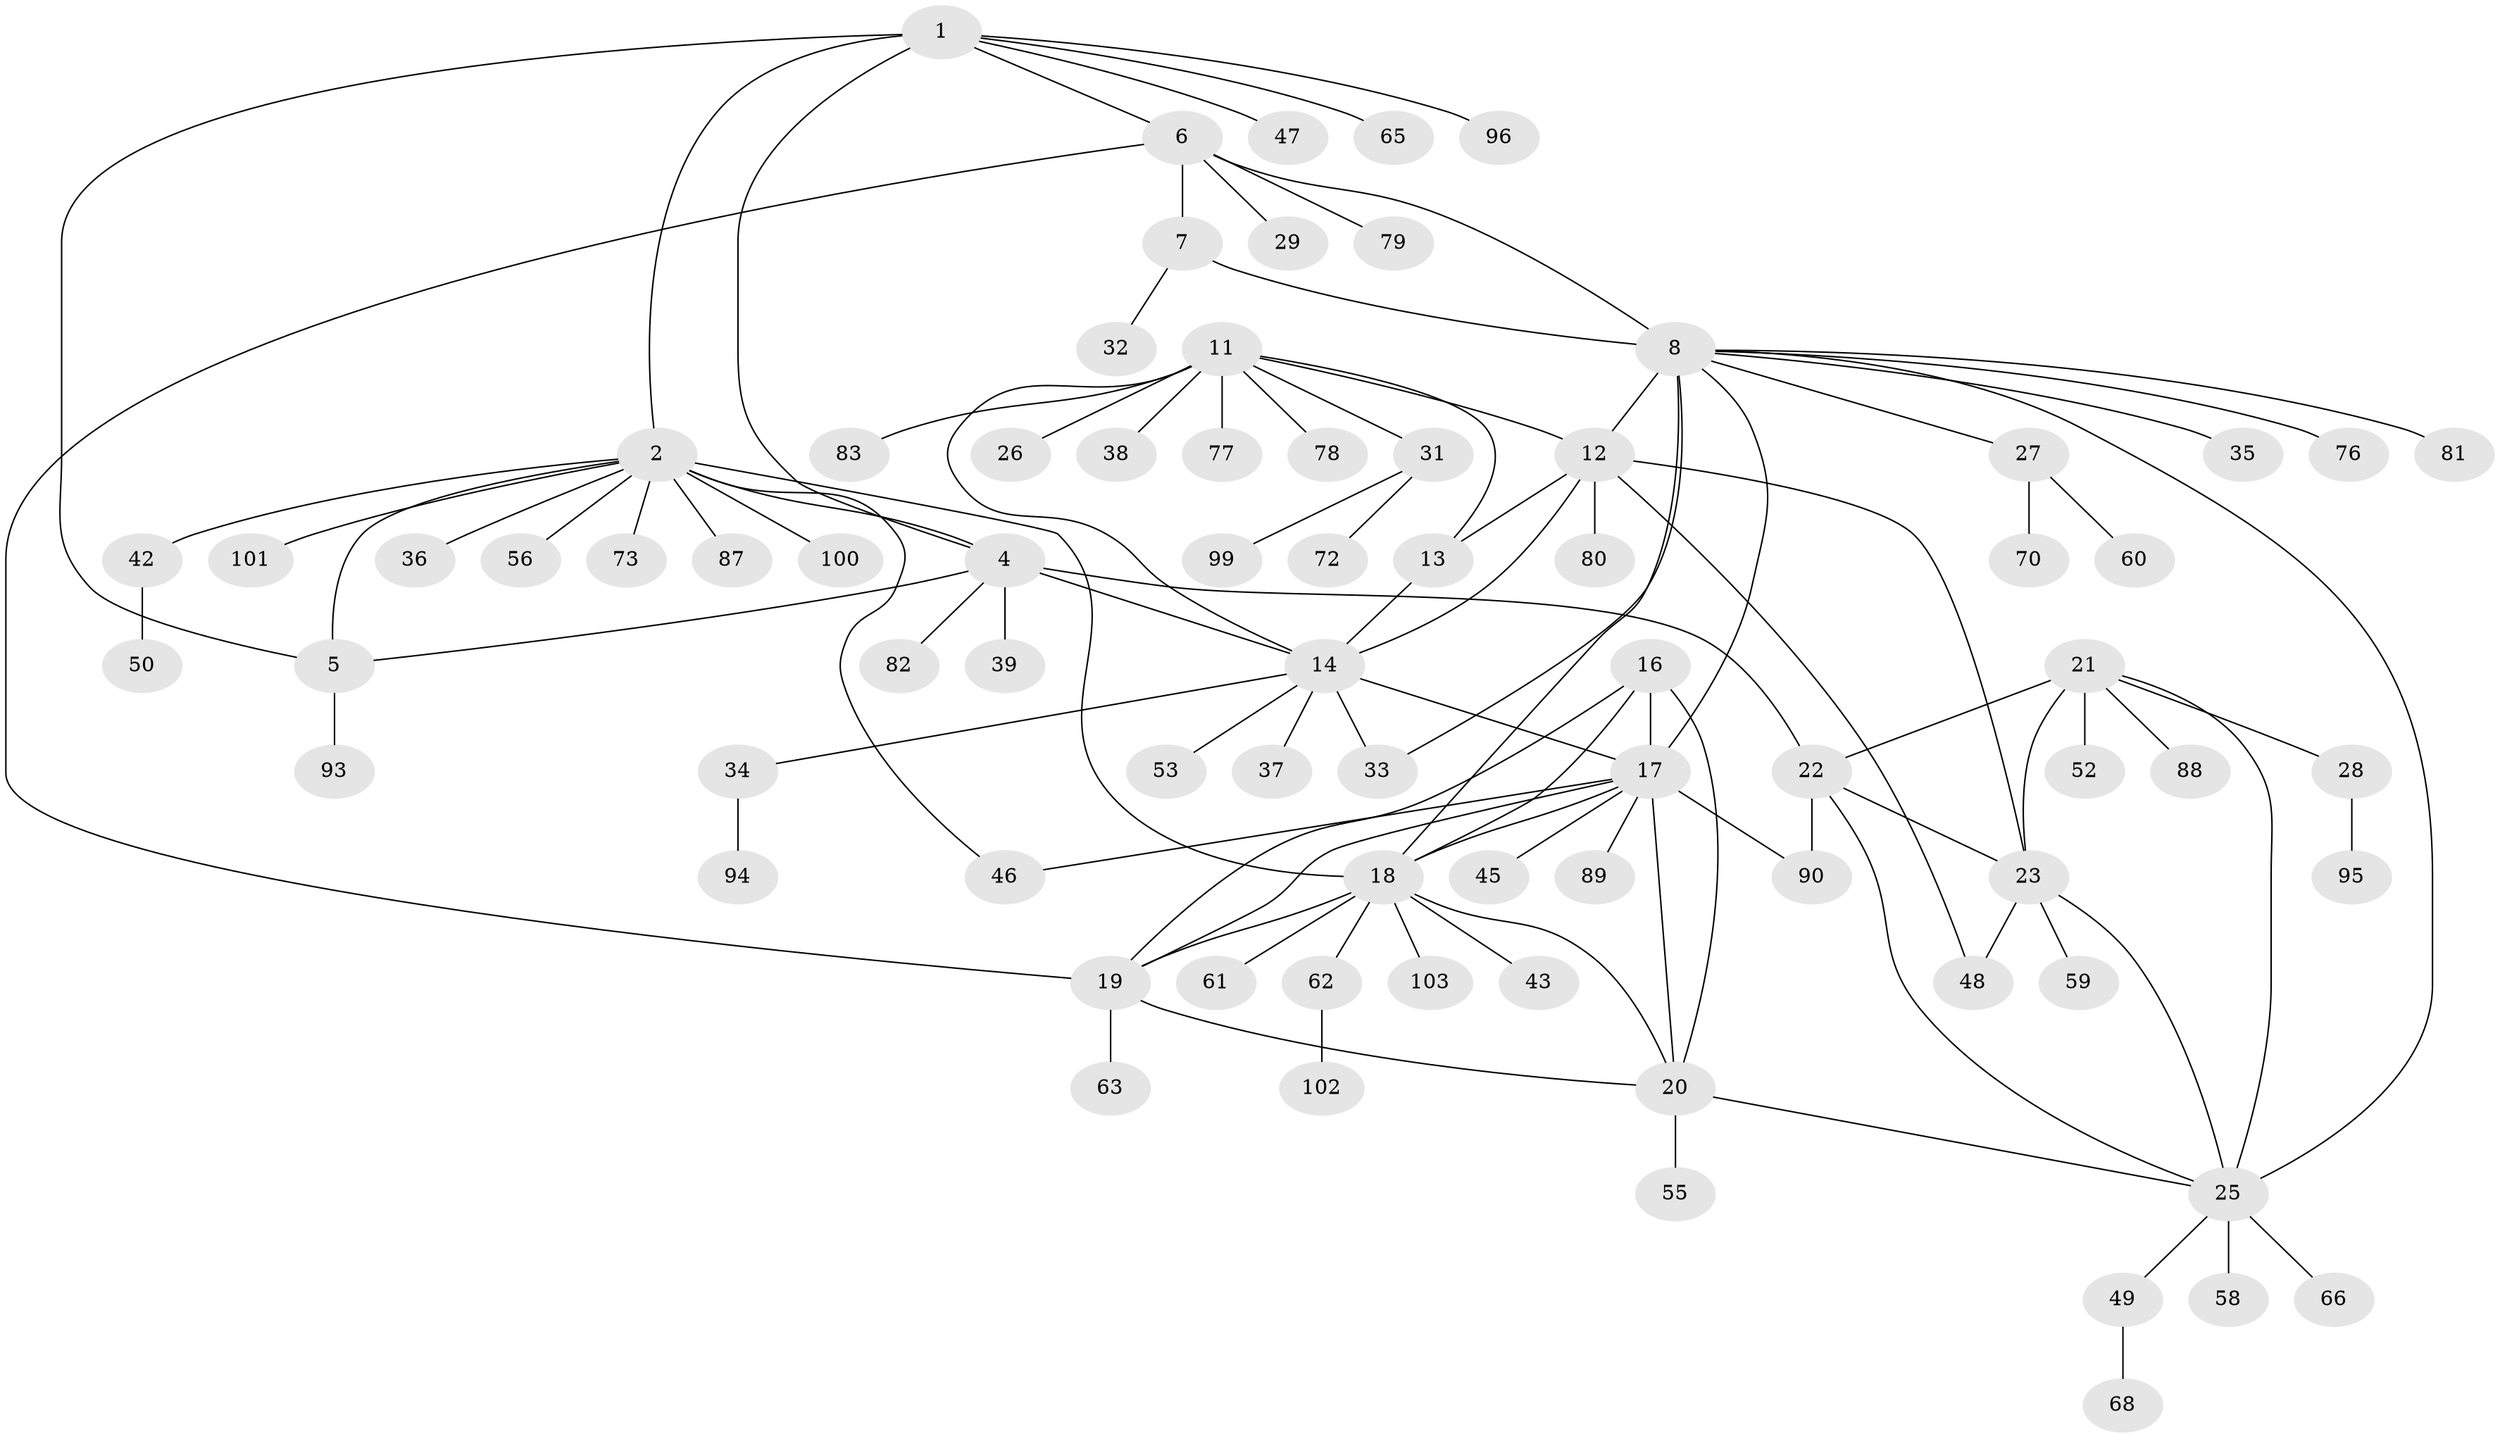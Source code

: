 // original degree distribution, {8: 0.019417475728155338, 4: 0.02912621359223301, 13: 0.009708737864077669, 6: 0.02912621359223301, 7: 0.05825242718446602, 10: 0.038834951456310676, 5: 0.038834951456310676, 11: 0.009708737864077669, 9: 0.019417475728155338, 1: 0.5922330097087378, 3: 0.04854368932038835, 2: 0.10679611650485436}
// Generated by graph-tools (version 1.1) at 2025/42/03/06/25 10:42:06]
// undirected, 78 vertices, 105 edges
graph export_dot {
graph [start="1"]
  node [color=gray90,style=filled];
  1 [super="+71"];
  2 [super="+3"];
  4;
  5 [super="+98"];
  6 [super="+10"];
  7 [super="+54"];
  8 [super="+9"];
  11 [super="+30"];
  12 [super="+67"];
  13;
  14 [super="+15"];
  16 [super="+97"];
  17 [super="+75"];
  18 [super="+86"];
  19 [super="+69"];
  20 [super="+85"];
  21 [super="+24"];
  22 [super="+64"];
  23;
  25 [super="+74"];
  26;
  27;
  28 [super="+40"];
  29 [super="+92"];
  31 [super="+91"];
  32;
  33;
  34 [super="+41"];
  35;
  36;
  37;
  38;
  39 [super="+51"];
  42 [super="+44"];
  43;
  45;
  46;
  47;
  48;
  49 [super="+57"];
  50;
  52;
  53;
  55;
  56;
  58;
  59;
  60;
  61;
  62 [super="+84"];
  63;
  65;
  66;
  68;
  70;
  72;
  73;
  76;
  77;
  78;
  79;
  80;
  81;
  82;
  83;
  87;
  88;
  89;
  90;
  93;
  94;
  95;
  96;
  99;
  100;
  101;
  102;
  103;
  1 -- 2 [weight=2];
  1 -- 4;
  1 -- 5;
  1 -- 6;
  1 -- 47;
  1 -- 65;
  1 -- 96;
  2 -- 4 [weight=2];
  2 -- 5 [weight=2];
  2 -- 36;
  2 -- 100;
  2 -- 101;
  2 -- 73;
  2 -- 42;
  2 -- 46;
  2 -- 18;
  2 -- 87;
  2 -- 56;
  4 -- 5;
  4 -- 22;
  4 -- 39;
  4 -- 82;
  4 -- 14;
  5 -- 93;
  6 -- 7 [weight=2];
  6 -- 8 [weight=4];
  6 -- 19;
  6 -- 79;
  6 -- 29;
  7 -- 8 [weight=2];
  7 -- 32;
  8 -- 25;
  8 -- 27;
  8 -- 33;
  8 -- 81;
  8 -- 35;
  8 -- 12;
  8 -- 76;
  8 -- 18;
  8 -- 17;
  11 -- 12;
  11 -- 13;
  11 -- 14 [weight=2];
  11 -- 26;
  11 -- 31;
  11 -- 38;
  11 -- 77;
  11 -- 78;
  11 -- 83;
  12 -- 13;
  12 -- 14 [weight=2];
  12 -- 23;
  12 -- 48;
  12 -- 80;
  13 -- 14 [weight=2];
  14 -- 17;
  14 -- 33;
  14 -- 34;
  14 -- 37;
  14 -- 53;
  16 -- 17;
  16 -- 18;
  16 -- 19;
  16 -- 20;
  17 -- 18;
  17 -- 19;
  17 -- 20;
  17 -- 45;
  17 -- 46;
  17 -- 89;
  17 -- 90;
  18 -- 19;
  18 -- 20;
  18 -- 43;
  18 -- 61;
  18 -- 62;
  18 -- 103;
  19 -- 20;
  19 -- 63;
  20 -- 25;
  20 -- 55;
  21 -- 22 [weight=2];
  21 -- 23 [weight=2];
  21 -- 25 [weight=2];
  21 -- 28;
  21 -- 88;
  21 -- 52;
  22 -- 23;
  22 -- 25;
  22 -- 90;
  23 -- 25;
  23 -- 48;
  23 -- 59;
  25 -- 49;
  25 -- 58;
  25 -- 66;
  27 -- 60;
  27 -- 70;
  28 -- 95;
  31 -- 72;
  31 -- 99;
  34 -- 94;
  42 -- 50;
  49 -- 68;
  62 -- 102;
}

